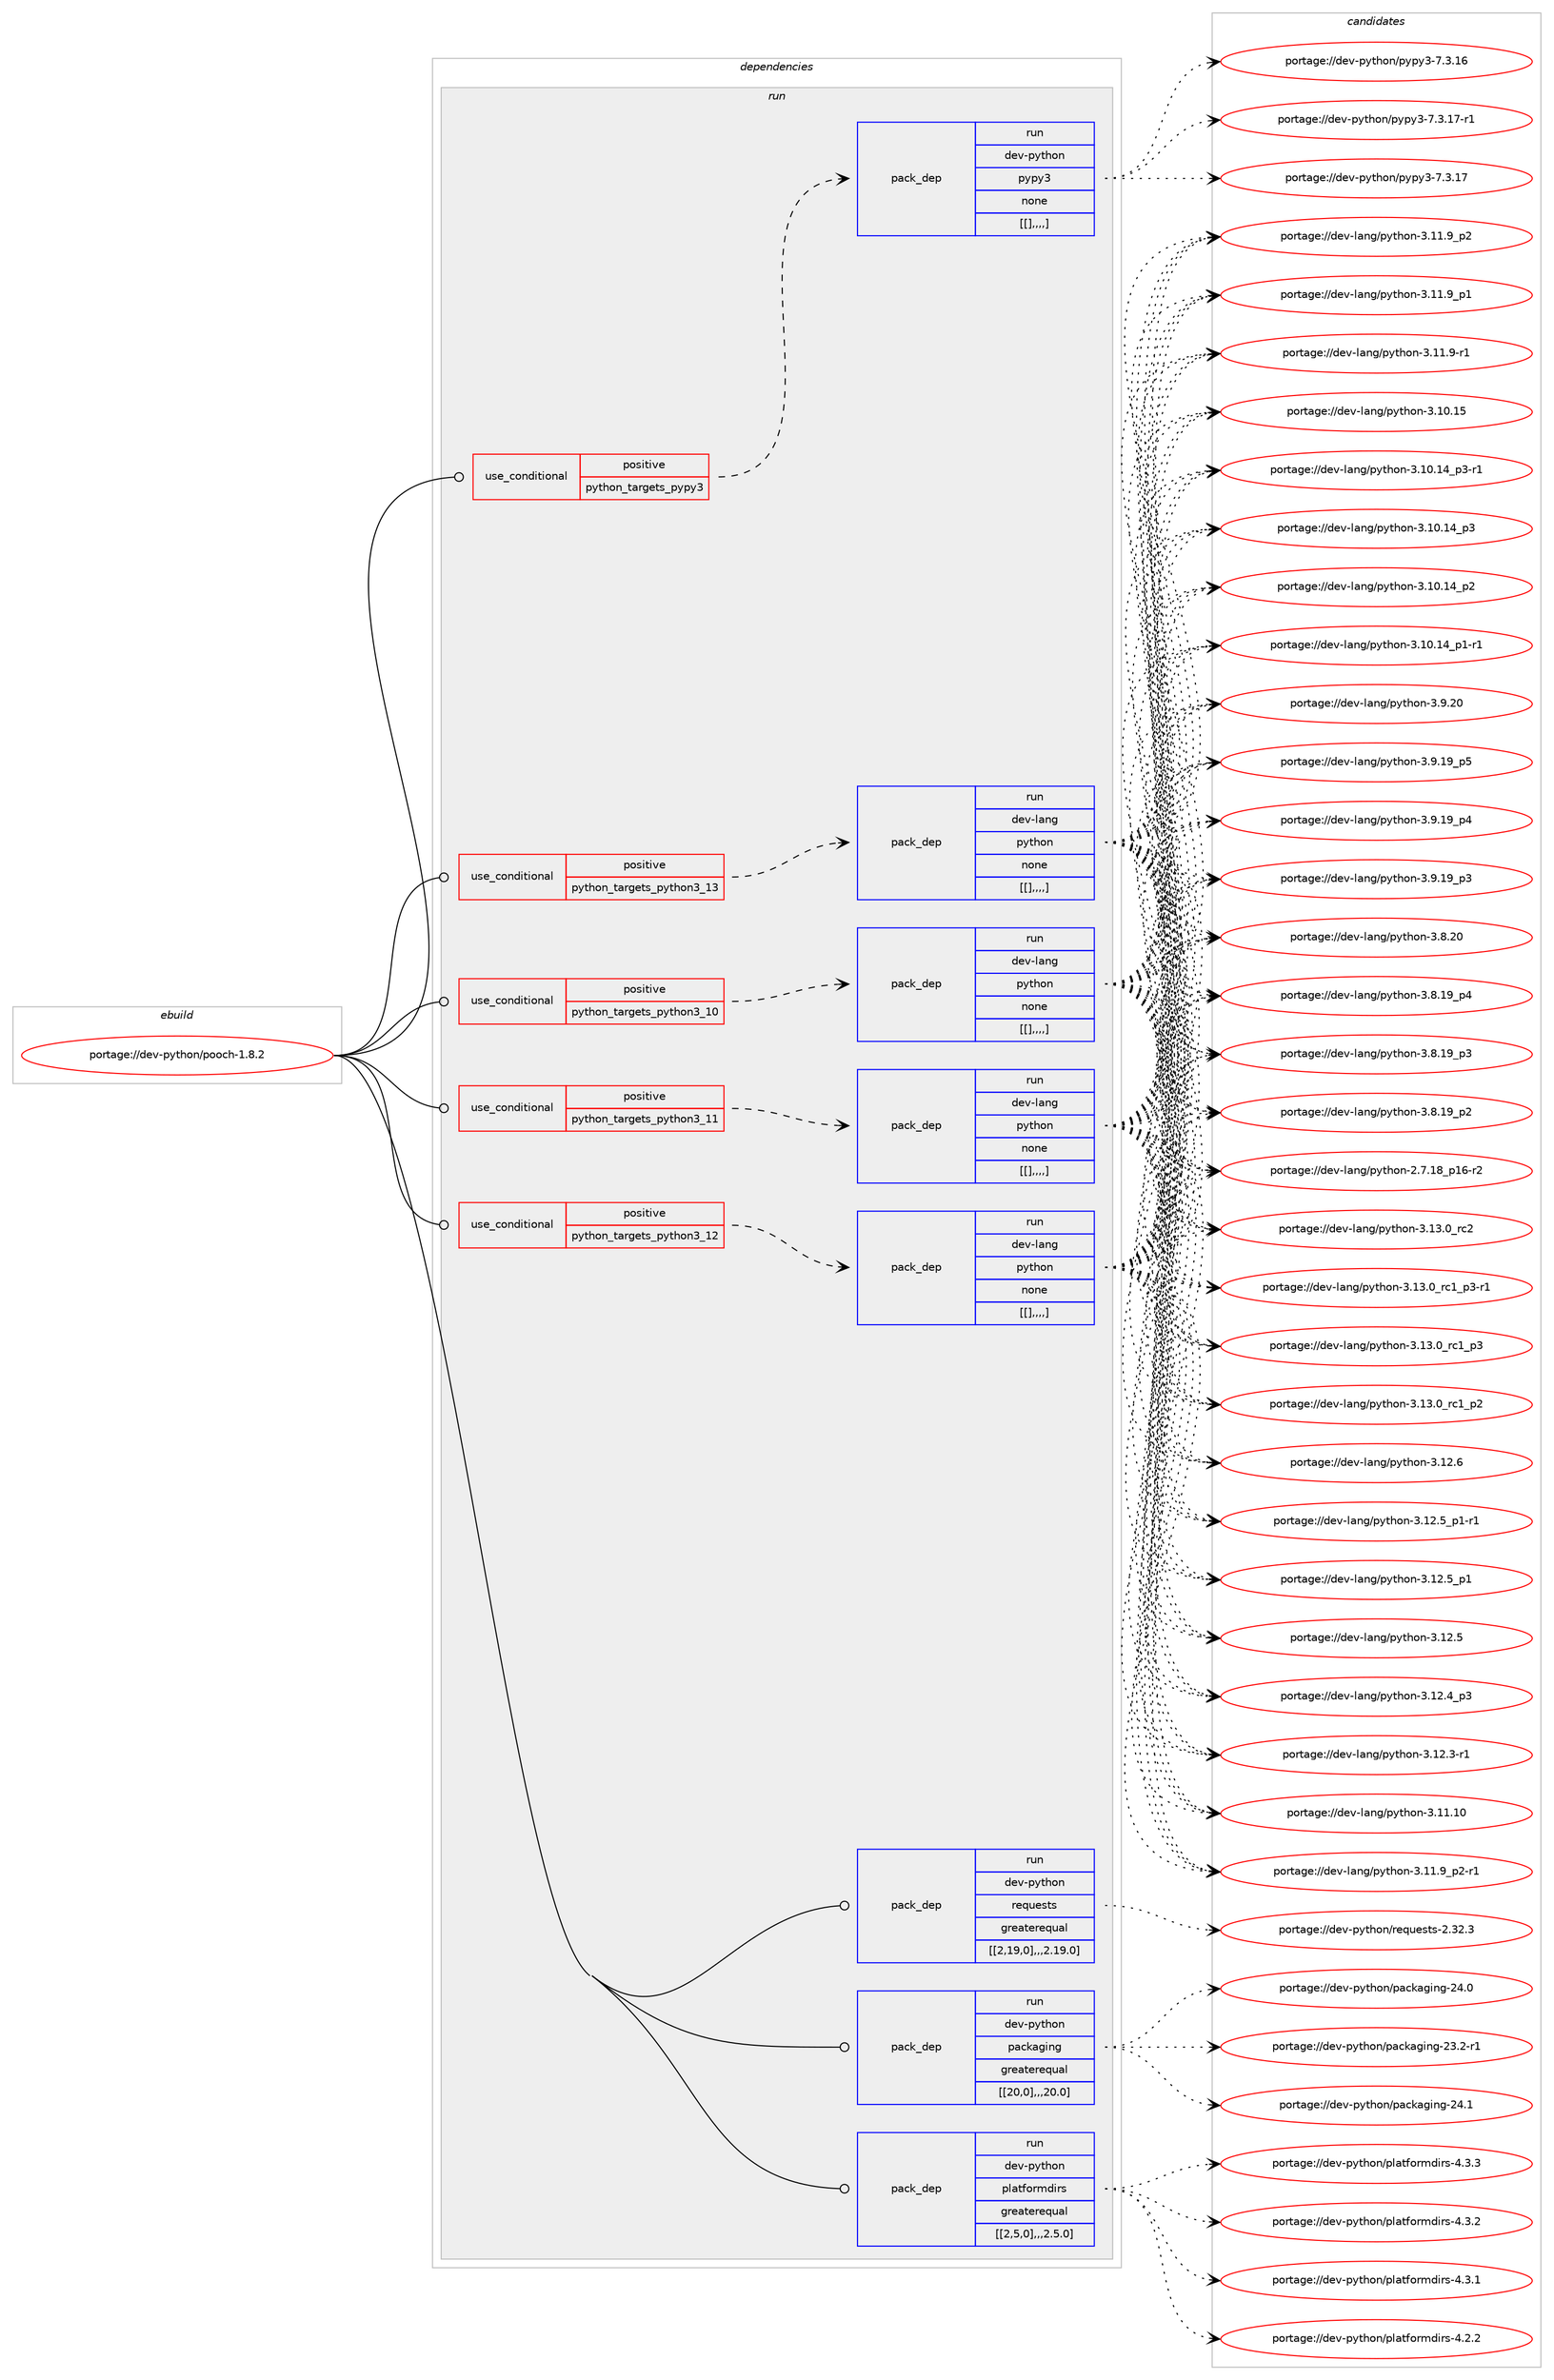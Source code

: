 digraph prolog {

# *************
# Graph options
# *************

newrank=true;
concentrate=true;
compound=true;
graph [rankdir=LR,fontname=Helvetica,fontsize=10,ranksep=1.5];#, ranksep=2.5, nodesep=0.2];
edge  [arrowhead=vee];
node  [fontname=Helvetica,fontsize=10];

# **********
# The ebuild
# **********

subgraph cluster_leftcol {
color=gray;
label=<<i>ebuild</i>>;
id [label="portage://dev-python/pooch-1.8.2", color=red, width=4, href="../dev-python/pooch-1.8.2.svg"];
}

# ****************
# The dependencies
# ****************

subgraph cluster_midcol {
color=gray;
label=<<i>dependencies</i>>;
subgraph cluster_compile {
fillcolor="#eeeeee";
style=filled;
label=<<i>compile</i>>;
}
subgraph cluster_compileandrun {
fillcolor="#eeeeee";
style=filled;
label=<<i>compile and run</i>>;
}
subgraph cluster_run {
fillcolor="#eeeeee";
style=filled;
label=<<i>run</i>>;
subgraph cond36941 {
dependency156235 [label=<<TABLE BORDER="0" CELLBORDER="1" CELLSPACING="0" CELLPADDING="4"><TR><TD ROWSPAN="3" CELLPADDING="10">use_conditional</TD></TR><TR><TD>positive</TD></TR><TR><TD>python_targets_pypy3</TD></TR></TABLE>>, shape=none, color=red];
subgraph pack118074 {
dependency156236 [label=<<TABLE BORDER="0" CELLBORDER="1" CELLSPACING="0" CELLPADDING="4" WIDTH="220"><TR><TD ROWSPAN="6" CELLPADDING="30">pack_dep</TD></TR><TR><TD WIDTH="110">run</TD></TR><TR><TD>dev-python</TD></TR><TR><TD>pypy3</TD></TR><TR><TD>none</TD></TR><TR><TD>[[],,,,]</TD></TR></TABLE>>, shape=none, color=blue];
}
dependency156235:e -> dependency156236:w [weight=20,style="dashed",arrowhead="vee"];
}
id:e -> dependency156235:w [weight=20,style="solid",arrowhead="odot"];
subgraph cond36942 {
dependency156237 [label=<<TABLE BORDER="0" CELLBORDER="1" CELLSPACING="0" CELLPADDING="4"><TR><TD ROWSPAN="3" CELLPADDING="10">use_conditional</TD></TR><TR><TD>positive</TD></TR><TR><TD>python_targets_python3_10</TD></TR></TABLE>>, shape=none, color=red];
subgraph pack118075 {
dependency156238 [label=<<TABLE BORDER="0" CELLBORDER="1" CELLSPACING="0" CELLPADDING="4" WIDTH="220"><TR><TD ROWSPAN="6" CELLPADDING="30">pack_dep</TD></TR><TR><TD WIDTH="110">run</TD></TR><TR><TD>dev-lang</TD></TR><TR><TD>python</TD></TR><TR><TD>none</TD></TR><TR><TD>[[],,,,]</TD></TR></TABLE>>, shape=none, color=blue];
}
dependency156237:e -> dependency156238:w [weight=20,style="dashed",arrowhead="vee"];
}
id:e -> dependency156237:w [weight=20,style="solid",arrowhead="odot"];
subgraph cond36943 {
dependency156239 [label=<<TABLE BORDER="0" CELLBORDER="1" CELLSPACING="0" CELLPADDING="4"><TR><TD ROWSPAN="3" CELLPADDING="10">use_conditional</TD></TR><TR><TD>positive</TD></TR><TR><TD>python_targets_python3_11</TD></TR></TABLE>>, shape=none, color=red];
subgraph pack118076 {
dependency156240 [label=<<TABLE BORDER="0" CELLBORDER="1" CELLSPACING="0" CELLPADDING="4" WIDTH="220"><TR><TD ROWSPAN="6" CELLPADDING="30">pack_dep</TD></TR><TR><TD WIDTH="110">run</TD></TR><TR><TD>dev-lang</TD></TR><TR><TD>python</TD></TR><TR><TD>none</TD></TR><TR><TD>[[],,,,]</TD></TR></TABLE>>, shape=none, color=blue];
}
dependency156239:e -> dependency156240:w [weight=20,style="dashed",arrowhead="vee"];
}
id:e -> dependency156239:w [weight=20,style="solid",arrowhead="odot"];
subgraph cond36944 {
dependency156241 [label=<<TABLE BORDER="0" CELLBORDER="1" CELLSPACING="0" CELLPADDING="4"><TR><TD ROWSPAN="3" CELLPADDING="10">use_conditional</TD></TR><TR><TD>positive</TD></TR><TR><TD>python_targets_python3_12</TD></TR></TABLE>>, shape=none, color=red];
subgraph pack118077 {
dependency156242 [label=<<TABLE BORDER="0" CELLBORDER="1" CELLSPACING="0" CELLPADDING="4" WIDTH="220"><TR><TD ROWSPAN="6" CELLPADDING="30">pack_dep</TD></TR><TR><TD WIDTH="110">run</TD></TR><TR><TD>dev-lang</TD></TR><TR><TD>python</TD></TR><TR><TD>none</TD></TR><TR><TD>[[],,,,]</TD></TR></TABLE>>, shape=none, color=blue];
}
dependency156241:e -> dependency156242:w [weight=20,style="dashed",arrowhead="vee"];
}
id:e -> dependency156241:w [weight=20,style="solid",arrowhead="odot"];
subgraph cond36945 {
dependency156243 [label=<<TABLE BORDER="0" CELLBORDER="1" CELLSPACING="0" CELLPADDING="4"><TR><TD ROWSPAN="3" CELLPADDING="10">use_conditional</TD></TR><TR><TD>positive</TD></TR><TR><TD>python_targets_python3_13</TD></TR></TABLE>>, shape=none, color=red];
subgraph pack118078 {
dependency156244 [label=<<TABLE BORDER="0" CELLBORDER="1" CELLSPACING="0" CELLPADDING="4" WIDTH="220"><TR><TD ROWSPAN="6" CELLPADDING="30">pack_dep</TD></TR><TR><TD WIDTH="110">run</TD></TR><TR><TD>dev-lang</TD></TR><TR><TD>python</TD></TR><TR><TD>none</TD></TR><TR><TD>[[],,,,]</TD></TR></TABLE>>, shape=none, color=blue];
}
dependency156243:e -> dependency156244:w [weight=20,style="dashed",arrowhead="vee"];
}
id:e -> dependency156243:w [weight=20,style="solid",arrowhead="odot"];
subgraph pack118079 {
dependency156245 [label=<<TABLE BORDER="0" CELLBORDER="1" CELLSPACING="0" CELLPADDING="4" WIDTH="220"><TR><TD ROWSPAN="6" CELLPADDING="30">pack_dep</TD></TR><TR><TD WIDTH="110">run</TD></TR><TR><TD>dev-python</TD></TR><TR><TD>packaging</TD></TR><TR><TD>greaterequal</TD></TR><TR><TD>[[20,0],,,20.0]</TD></TR></TABLE>>, shape=none, color=blue];
}
id:e -> dependency156245:w [weight=20,style="solid",arrowhead="odot"];
subgraph pack118080 {
dependency156246 [label=<<TABLE BORDER="0" CELLBORDER="1" CELLSPACING="0" CELLPADDING="4" WIDTH="220"><TR><TD ROWSPAN="6" CELLPADDING="30">pack_dep</TD></TR><TR><TD WIDTH="110">run</TD></TR><TR><TD>dev-python</TD></TR><TR><TD>platformdirs</TD></TR><TR><TD>greaterequal</TD></TR><TR><TD>[[2,5,0],,,2.5.0]</TD></TR></TABLE>>, shape=none, color=blue];
}
id:e -> dependency156246:w [weight=20,style="solid",arrowhead="odot"];
subgraph pack118081 {
dependency156247 [label=<<TABLE BORDER="0" CELLBORDER="1" CELLSPACING="0" CELLPADDING="4" WIDTH="220"><TR><TD ROWSPAN="6" CELLPADDING="30">pack_dep</TD></TR><TR><TD WIDTH="110">run</TD></TR><TR><TD>dev-python</TD></TR><TR><TD>requests</TD></TR><TR><TD>greaterequal</TD></TR><TR><TD>[[2,19,0],,,2.19.0]</TD></TR></TABLE>>, shape=none, color=blue];
}
id:e -> dependency156247:w [weight=20,style="solid",arrowhead="odot"];
}
}

# **************
# The candidates
# **************

subgraph cluster_choices {
rank=same;
color=gray;
label=<<i>candidates</i>>;

subgraph choice118074 {
color=black;
nodesep=1;
choice100101118451121211161041111104711212111212151455546514649554511449 [label="portage://dev-python/pypy3-7.3.17-r1", color=red, width=4,href="../dev-python/pypy3-7.3.17-r1.svg"];
choice10010111845112121116104111110471121211121215145554651464955 [label="portage://dev-python/pypy3-7.3.17", color=red, width=4,href="../dev-python/pypy3-7.3.17.svg"];
choice10010111845112121116104111110471121211121215145554651464954 [label="portage://dev-python/pypy3-7.3.16", color=red, width=4,href="../dev-python/pypy3-7.3.16.svg"];
dependency156236:e -> choice100101118451121211161041111104711212111212151455546514649554511449:w [style=dotted,weight="100"];
dependency156236:e -> choice10010111845112121116104111110471121211121215145554651464955:w [style=dotted,weight="100"];
dependency156236:e -> choice10010111845112121116104111110471121211121215145554651464954:w [style=dotted,weight="100"];
}
subgraph choice118075 {
color=black;
nodesep=1;
choice10010111845108971101034711212111610411111045514649514648951149950 [label="portage://dev-lang/python-3.13.0_rc2", color=red, width=4,href="../dev-lang/python-3.13.0_rc2.svg"];
choice1001011184510897110103471121211161041111104551464951464895114994995112514511449 [label="portage://dev-lang/python-3.13.0_rc1_p3-r1", color=red, width=4,href="../dev-lang/python-3.13.0_rc1_p3-r1.svg"];
choice100101118451089711010347112121116104111110455146495146489511499499511251 [label="portage://dev-lang/python-3.13.0_rc1_p3", color=red, width=4,href="../dev-lang/python-3.13.0_rc1_p3.svg"];
choice100101118451089711010347112121116104111110455146495146489511499499511250 [label="portage://dev-lang/python-3.13.0_rc1_p2", color=red, width=4,href="../dev-lang/python-3.13.0_rc1_p2.svg"];
choice10010111845108971101034711212111610411111045514649504654 [label="portage://dev-lang/python-3.12.6", color=red, width=4,href="../dev-lang/python-3.12.6.svg"];
choice1001011184510897110103471121211161041111104551464950465395112494511449 [label="portage://dev-lang/python-3.12.5_p1-r1", color=red, width=4,href="../dev-lang/python-3.12.5_p1-r1.svg"];
choice100101118451089711010347112121116104111110455146495046539511249 [label="portage://dev-lang/python-3.12.5_p1", color=red, width=4,href="../dev-lang/python-3.12.5_p1.svg"];
choice10010111845108971101034711212111610411111045514649504653 [label="portage://dev-lang/python-3.12.5", color=red, width=4,href="../dev-lang/python-3.12.5.svg"];
choice100101118451089711010347112121116104111110455146495046529511251 [label="portage://dev-lang/python-3.12.4_p3", color=red, width=4,href="../dev-lang/python-3.12.4_p3.svg"];
choice100101118451089711010347112121116104111110455146495046514511449 [label="portage://dev-lang/python-3.12.3-r1", color=red, width=4,href="../dev-lang/python-3.12.3-r1.svg"];
choice1001011184510897110103471121211161041111104551464949464948 [label="portage://dev-lang/python-3.11.10", color=red, width=4,href="../dev-lang/python-3.11.10.svg"];
choice1001011184510897110103471121211161041111104551464949465795112504511449 [label="portage://dev-lang/python-3.11.9_p2-r1", color=red, width=4,href="../dev-lang/python-3.11.9_p2-r1.svg"];
choice100101118451089711010347112121116104111110455146494946579511250 [label="portage://dev-lang/python-3.11.9_p2", color=red, width=4,href="../dev-lang/python-3.11.9_p2.svg"];
choice100101118451089711010347112121116104111110455146494946579511249 [label="portage://dev-lang/python-3.11.9_p1", color=red, width=4,href="../dev-lang/python-3.11.9_p1.svg"];
choice100101118451089711010347112121116104111110455146494946574511449 [label="portage://dev-lang/python-3.11.9-r1", color=red, width=4,href="../dev-lang/python-3.11.9-r1.svg"];
choice1001011184510897110103471121211161041111104551464948464953 [label="portage://dev-lang/python-3.10.15", color=red, width=4,href="../dev-lang/python-3.10.15.svg"];
choice100101118451089711010347112121116104111110455146494846495295112514511449 [label="portage://dev-lang/python-3.10.14_p3-r1", color=red, width=4,href="../dev-lang/python-3.10.14_p3-r1.svg"];
choice10010111845108971101034711212111610411111045514649484649529511251 [label="portage://dev-lang/python-3.10.14_p3", color=red, width=4,href="../dev-lang/python-3.10.14_p3.svg"];
choice10010111845108971101034711212111610411111045514649484649529511250 [label="portage://dev-lang/python-3.10.14_p2", color=red, width=4,href="../dev-lang/python-3.10.14_p2.svg"];
choice100101118451089711010347112121116104111110455146494846495295112494511449 [label="portage://dev-lang/python-3.10.14_p1-r1", color=red, width=4,href="../dev-lang/python-3.10.14_p1-r1.svg"];
choice10010111845108971101034711212111610411111045514657465048 [label="portage://dev-lang/python-3.9.20", color=red, width=4,href="../dev-lang/python-3.9.20.svg"];
choice100101118451089711010347112121116104111110455146574649579511253 [label="portage://dev-lang/python-3.9.19_p5", color=red, width=4,href="../dev-lang/python-3.9.19_p5.svg"];
choice100101118451089711010347112121116104111110455146574649579511252 [label="portage://dev-lang/python-3.9.19_p4", color=red, width=4,href="../dev-lang/python-3.9.19_p4.svg"];
choice100101118451089711010347112121116104111110455146574649579511251 [label="portage://dev-lang/python-3.9.19_p3", color=red, width=4,href="../dev-lang/python-3.9.19_p3.svg"];
choice10010111845108971101034711212111610411111045514656465048 [label="portage://dev-lang/python-3.8.20", color=red, width=4,href="../dev-lang/python-3.8.20.svg"];
choice100101118451089711010347112121116104111110455146564649579511252 [label="portage://dev-lang/python-3.8.19_p4", color=red, width=4,href="../dev-lang/python-3.8.19_p4.svg"];
choice100101118451089711010347112121116104111110455146564649579511251 [label="portage://dev-lang/python-3.8.19_p3", color=red, width=4,href="../dev-lang/python-3.8.19_p3.svg"];
choice100101118451089711010347112121116104111110455146564649579511250 [label="portage://dev-lang/python-3.8.19_p2", color=red, width=4,href="../dev-lang/python-3.8.19_p2.svg"];
choice100101118451089711010347112121116104111110455046554649569511249544511450 [label="portage://dev-lang/python-2.7.18_p16-r2", color=red, width=4,href="../dev-lang/python-2.7.18_p16-r2.svg"];
dependency156238:e -> choice10010111845108971101034711212111610411111045514649514648951149950:w [style=dotted,weight="100"];
dependency156238:e -> choice1001011184510897110103471121211161041111104551464951464895114994995112514511449:w [style=dotted,weight="100"];
dependency156238:e -> choice100101118451089711010347112121116104111110455146495146489511499499511251:w [style=dotted,weight="100"];
dependency156238:e -> choice100101118451089711010347112121116104111110455146495146489511499499511250:w [style=dotted,weight="100"];
dependency156238:e -> choice10010111845108971101034711212111610411111045514649504654:w [style=dotted,weight="100"];
dependency156238:e -> choice1001011184510897110103471121211161041111104551464950465395112494511449:w [style=dotted,weight="100"];
dependency156238:e -> choice100101118451089711010347112121116104111110455146495046539511249:w [style=dotted,weight="100"];
dependency156238:e -> choice10010111845108971101034711212111610411111045514649504653:w [style=dotted,weight="100"];
dependency156238:e -> choice100101118451089711010347112121116104111110455146495046529511251:w [style=dotted,weight="100"];
dependency156238:e -> choice100101118451089711010347112121116104111110455146495046514511449:w [style=dotted,weight="100"];
dependency156238:e -> choice1001011184510897110103471121211161041111104551464949464948:w [style=dotted,weight="100"];
dependency156238:e -> choice1001011184510897110103471121211161041111104551464949465795112504511449:w [style=dotted,weight="100"];
dependency156238:e -> choice100101118451089711010347112121116104111110455146494946579511250:w [style=dotted,weight="100"];
dependency156238:e -> choice100101118451089711010347112121116104111110455146494946579511249:w [style=dotted,weight="100"];
dependency156238:e -> choice100101118451089711010347112121116104111110455146494946574511449:w [style=dotted,weight="100"];
dependency156238:e -> choice1001011184510897110103471121211161041111104551464948464953:w [style=dotted,weight="100"];
dependency156238:e -> choice100101118451089711010347112121116104111110455146494846495295112514511449:w [style=dotted,weight="100"];
dependency156238:e -> choice10010111845108971101034711212111610411111045514649484649529511251:w [style=dotted,weight="100"];
dependency156238:e -> choice10010111845108971101034711212111610411111045514649484649529511250:w [style=dotted,weight="100"];
dependency156238:e -> choice100101118451089711010347112121116104111110455146494846495295112494511449:w [style=dotted,weight="100"];
dependency156238:e -> choice10010111845108971101034711212111610411111045514657465048:w [style=dotted,weight="100"];
dependency156238:e -> choice100101118451089711010347112121116104111110455146574649579511253:w [style=dotted,weight="100"];
dependency156238:e -> choice100101118451089711010347112121116104111110455146574649579511252:w [style=dotted,weight="100"];
dependency156238:e -> choice100101118451089711010347112121116104111110455146574649579511251:w [style=dotted,weight="100"];
dependency156238:e -> choice10010111845108971101034711212111610411111045514656465048:w [style=dotted,weight="100"];
dependency156238:e -> choice100101118451089711010347112121116104111110455146564649579511252:w [style=dotted,weight="100"];
dependency156238:e -> choice100101118451089711010347112121116104111110455146564649579511251:w [style=dotted,weight="100"];
dependency156238:e -> choice100101118451089711010347112121116104111110455146564649579511250:w [style=dotted,weight="100"];
dependency156238:e -> choice100101118451089711010347112121116104111110455046554649569511249544511450:w [style=dotted,weight="100"];
}
subgraph choice118076 {
color=black;
nodesep=1;
choice10010111845108971101034711212111610411111045514649514648951149950 [label="portage://dev-lang/python-3.13.0_rc2", color=red, width=4,href="../dev-lang/python-3.13.0_rc2.svg"];
choice1001011184510897110103471121211161041111104551464951464895114994995112514511449 [label="portage://dev-lang/python-3.13.0_rc1_p3-r1", color=red, width=4,href="../dev-lang/python-3.13.0_rc1_p3-r1.svg"];
choice100101118451089711010347112121116104111110455146495146489511499499511251 [label="portage://dev-lang/python-3.13.0_rc1_p3", color=red, width=4,href="../dev-lang/python-3.13.0_rc1_p3.svg"];
choice100101118451089711010347112121116104111110455146495146489511499499511250 [label="portage://dev-lang/python-3.13.0_rc1_p2", color=red, width=4,href="../dev-lang/python-3.13.0_rc1_p2.svg"];
choice10010111845108971101034711212111610411111045514649504654 [label="portage://dev-lang/python-3.12.6", color=red, width=4,href="../dev-lang/python-3.12.6.svg"];
choice1001011184510897110103471121211161041111104551464950465395112494511449 [label="portage://dev-lang/python-3.12.5_p1-r1", color=red, width=4,href="../dev-lang/python-3.12.5_p1-r1.svg"];
choice100101118451089711010347112121116104111110455146495046539511249 [label="portage://dev-lang/python-3.12.5_p1", color=red, width=4,href="../dev-lang/python-3.12.5_p1.svg"];
choice10010111845108971101034711212111610411111045514649504653 [label="portage://dev-lang/python-3.12.5", color=red, width=4,href="../dev-lang/python-3.12.5.svg"];
choice100101118451089711010347112121116104111110455146495046529511251 [label="portage://dev-lang/python-3.12.4_p3", color=red, width=4,href="../dev-lang/python-3.12.4_p3.svg"];
choice100101118451089711010347112121116104111110455146495046514511449 [label="portage://dev-lang/python-3.12.3-r1", color=red, width=4,href="../dev-lang/python-3.12.3-r1.svg"];
choice1001011184510897110103471121211161041111104551464949464948 [label="portage://dev-lang/python-3.11.10", color=red, width=4,href="../dev-lang/python-3.11.10.svg"];
choice1001011184510897110103471121211161041111104551464949465795112504511449 [label="portage://dev-lang/python-3.11.9_p2-r1", color=red, width=4,href="../dev-lang/python-3.11.9_p2-r1.svg"];
choice100101118451089711010347112121116104111110455146494946579511250 [label="portage://dev-lang/python-3.11.9_p2", color=red, width=4,href="../dev-lang/python-3.11.9_p2.svg"];
choice100101118451089711010347112121116104111110455146494946579511249 [label="portage://dev-lang/python-3.11.9_p1", color=red, width=4,href="../dev-lang/python-3.11.9_p1.svg"];
choice100101118451089711010347112121116104111110455146494946574511449 [label="portage://dev-lang/python-3.11.9-r1", color=red, width=4,href="../dev-lang/python-3.11.9-r1.svg"];
choice1001011184510897110103471121211161041111104551464948464953 [label="portage://dev-lang/python-3.10.15", color=red, width=4,href="../dev-lang/python-3.10.15.svg"];
choice100101118451089711010347112121116104111110455146494846495295112514511449 [label="portage://dev-lang/python-3.10.14_p3-r1", color=red, width=4,href="../dev-lang/python-3.10.14_p3-r1.svg"];
choice10010111845108971101034711212111610411111045514649484649529511251 [label="portage://dev-lang/python-3.10.14_p3", color=red, width=4,href="../dev-lang/python-3.10.14_p3.svg"];
choice10010111845108971101034711212111610411111045514649484649529511250 [label="portage://dev-lang/python-3.10.14_p2", color=red, width=4,href="../dev-lang/python-3.10.14_p2.svg"];
choice100101118451089711010347112121116104111110455146494846495295112494511449 [label="portage://dev-lang/python-3.10.14_p1-r1", color=red, width=4,href="../dev-lang/python-3.10.14_p1-r1.svg"];
choice10010111845108971101034711212111610411111045514657465048 [label="portage://dev-lang/python-3.9.20", color=red, width=4,href="../dev-lang/python-3.9.20.svg"];
choice100101118451089711010347112121116104111110455146574649579511253 [label="portage://dev-lang/python-3.9.19_p5", color=red, width=4,href="../dev-lang/python-3.9.19_p5.svg"];
choice100101118451089711010347112121116104111110455146574649579511252 [label="portage://dev-lang/python-3.9.19_p4", color=red, width=4,href="../dev-lang/python-3.9.19_p4.svg"];
choice100101118451089711010347112121116104111110455146574649579511251 [label="portage://dev-lang/python-3.9.19_p3", color=red, width=4,href="../dev-lang/python-3.9.19_p3.svg"];
choice10010111845108971101034711212111610411111045514656465048 [label="portage://dev-lang/python-3.8.20", color=red, width=4,href="../dev-lang/python-3.8.20.svg"];
choice100101118451089711010347112121116104111110455146564649579511252 [label="portage://dev-lang/python-3.8.19_p4", color=red, width=4,href="../dev-lang/python-3.8.19_p4.svg"];
choice100101118451089711010347112121116104111110455146564649579511251 [label="portage://dev-lang/python-3.8.19_p3", color=red, width=4,href="../dev-lang/python-3.8.19_p3.svg"];
choice100101118451089711010347112121116104111110455146564649579511250 [label="portage://dev-lang/python-3.8.19_p2", color=red, width=4,href="../dev-lang/python-3.8.19_p2.svg"];
choice100101118451089711010347112121116104111110455046554649569511249544511450 [label="portage://dev-lang/python-2.7.18_p16-r2", color=red, width=4,href="../dev-lang/python-2.7.18_p16-r2.svg"];
dependency156240:e -> choice10010111845108971101034711212111610411111045514649514648951149950:w [style=dotted,weight="100"];
dependency156240:e -> choice1001011184510897110103471121211161041111104551464951464895114994995112514511449:w [style=dotted,weight="100"];
dependency156240:e -> choice100101118451089711010347112121116104111110455146495146489511499499511251:w [style=dotted,weight="100"];
dependency156240:e -> choice100101118451089711010347112121116104111110455146495146489511499499511250:w [style=dotted,weight="100"];
dependency156240:e -> choice10010111845108971101034711212111610411111045514649504654:w [style=dotted,weight="100"];
dependency156240:e -> choice1001011184510897110103471121211161041111104551464950465395112494511449:w [style=dotted,weight="100"];
dependency156240:e -> choice100101118451089711010347112121116104111110455146495046539511249:w [style=dotted,weight="100"];
dependency156240:e -> choice10010111845108971101034711212111610411111045514649504653:w [style=dotted,weight="100"];
dependency156240:e -> choice100101118451089711010347112121116104111110455146495046529511251:w [style=dotted,weight="100"];
dependency156240:e -> choice100101118451089711010347112121116104111110455146495046514511449:w [style=dotted,weight="100"];
dependency156240:e -> choice1001011184510897110103471121211161041111104551464949464948:w [style=dotted,weight="100"];
dependency156240:e -> choice1001011184510897110103471121211161041111104551464949465795112504511449:w [style=dotted,weight="100"];
dependency156240:e -> choice100101118451089711010347112121116104111110455146494946579511250:w [style=dotted,weight="100"];
dependency156240:e -> choice100101118451089711010347112121116104111110455146494946579511249:w [style=dotted,weight="100"];
dependency156240:e -> choice100101118451089711010347112121116104111110455146494946574511449:w [style=dotted,weight="100"];
dependency156240:e -> choice1001011184510897110103471121211161041111104551464948464953:w [style=dotted,weight="100"];
dependency156240:e -> choice100101118451089711010347112121116104111110455146494846495295112514511449:w [style=dotted,weight="100"];
dependency156240:e -> choice10010111845108971101034711212111610411111045514649484649529511251:w [style=dotted,weight="100"];
dependency156240:e -> choice10010111845108971101034711212111610411111045514649484649529511250:w [style=dotted,weight="100"];
dependency156240:e -> choice100101118451089711010347112121116104111110455146494846495295112494511449:w [style=dotted,weight="100"];
dependency156240:e -> choice10010111845108971101034711212111610411111045514657465048:w [style=dotted,weight="100"];
dependency156240:e -> choice100101118451089711010347112121116104111110455146574649579511253:w [style=dotted,weight="100"];
dependency156240:e -> choice100101118451089711010347112121116104111110455146574649579511252:w [style=dotted,weight="100"];
dependency156240:e -> choice100101118451089711010347112121116104111110455146574649579511251:w [style=dotted,weight="100"];
dependency156240:e -> choice10010111845108971101034711212111610411111045514656465048:w [style=dotted,weight="100"];
dependency156240:e -> choice100101118451089711010347112121116104111110455146564649579511252:w [style=dotted,weight="100"];
dependency156240:e -> choice100101118451089711010347112121116104111110455146564649579511251:w [style=dotted,weight="100"];
dependency156240:e -> choice100101118451089711010347112121116104111110455146564649579511250:w [style=dotted,weight="100"];
dependency156240:e -> choice100101118451089711010347112121116104111110455046554649569511249544511450:w [style=dotted,weight="100"];
}
subgraph choice118077 {
color=black;
nodesep=1;
choice10010111845108971101034711212111610411111045514649514648951149950 [label="portage://dev-lang/python-3.13.0_rc2", color=red, width=4,href="../dev-lang/python-3.13.0_rc2.svg"];
choice1001011184510897110103471121211161041111104551464951464895114994995112514511449 [label="portage://dev-lang/python-3.13.0_rc1_p3-r1", color=red, width=4,href="../dev-lang/python-3.13.0_rc1_p3-r1.svg"];
choice100101118451089711010347112121116104111110455146495146489511499499511251 [label="portage://dev-lang/python-3.13.0_rc1_p3", color=red, width=4,href="../dev-lang/python-3.13.0_rc1_p3.svg"];
choice100101118451089711010347112121116104111110455146495146489511499499511250 [label="portage://dev-lang/python-3.13.0_rc1_p2", color=red, width=4,href="../dev-lang/python-3.13.0_rc1_p2.svg"];
choice10010111845108971101034711212111610411111045514649504654 [label="portage://dev-lang/python-3.12.6", color=red, width=4,href="../dev-lang/python-3.12.6.svg"];
choice1001011184510897110103471121211161041111104551464950465395112494511449 [label="portage://dev-lang/python-3.12.5_p1-r1", color=red, width=4,href="../dev-lang/python-3.12.5_p1-r1.svg"];
choice100101118451089711010347112121116104111110455146495046539511249 [label="portage://dev-lang/python-3.12.5_p1", color=red, width=4,href="../dev-lang/python-3.12.5_p1.svg"];
choice10010111845108971101034711212111610411111045514649504653 [label="portage://dev-lang/python-3.12.5", color=red, width=4,href="../dev-lang/python-3.12.5.svg"];
choice100101118451089711010347112121116104111110455146495046529511251 [label="portage://dev-lang/python-3.12.4_p3", color=red, width=4,href="../dev-lang/python-3.12.4_p3.svg"];
choice100101118451089711010347112121116104111110455146495046514511449 [label="portage://dev-lang/python-3.12.3-r1", color=red, width=4,href="../dev-lang/python-3.12.3-r1.svg"];
choice1001011184510897110103471121211161041111104551464949464948 [label="portage://dev-lang/python-3.11.10", color=red, width=4,href="../dev-lang/python-3.11.10.svg"];
choice1001011184510897110103471121211161041111104551464949465795112504511449 [label="portage://dev-lang/python-3.11.9_p2-r1", color=red, width=4,href="../dev-lang/python-3.11.9_p2-r1.svg"];
choice100101118451089711010347112121116104111110455146494946579511250 [label="portage://dev-lang/python-3.11.9_p2", color=red, width=4,href="../dev-lang/python-3.11.9_p2.svg"];
choice100101118451089711010347112121116104111110455146494946579511249 [label="portage://dev-lang/python-3.11.9_p1", color=red, width=4,href="../dev-lang/python-3.11.9_p1.svg"];
choice100101118451089711010347112121116104111110455146494946574511449 [label="portage://dev-lang/python-3.11.9-r1", color=red, width=4,href="../dev-lang/python-3.11.9-r1.svg"];
choice1001011184510897110103471121211161041111104551464948464953 [label="portage://dev-lang/python-3.10.15", color=red, width=4,href="../dev-lang/python-3.10.15.svg"];
choice100101118451089711010347112121116104111110455146494846495295112514511449 [label="portage://dev-lang/python-3.10.14_p3-r1", color=red, width=4,href="../dev-lang/python-3.10.14_p3-r1.svg"];
choice10010111845108971101034711212111610411111045514649484649529511251 [label="portage://dev-lang/python-3.10.14_p3", color=red, width=4,href="../dev-lang/python-3.10.14_p3.svg"];
choice10010111845108971101034711212111610411111045514649484649529511250 [label="portage://dev-lang/python-3.10.14_p2", color=red, width=4,href="../dev-lang/python-3.10.14_p2.svg"];
choice100101118451089711010347112121116104111110455146494846495295112494511449 [label="portage://dev-lang/python-3.10.14_p1-r1", color=red, width=4,href="../dev-lang/python-3.10.14_p1-r1.svg"];
choice10010111845108971101034711212111610411111045514657465048 [label="portage://dev-lang/python-3.9.20", color=red, width=4,href="../dev-lang/python-3.9.20.svg"];
choice100101118451089711010347112121116104111110455146574649579511253 [label="portage://dev-lang/python-3.9.19_p5", color=red, width=4,href="../dev-lang/python-3.9.19_p5.svg"];
choice100101118451089711010347112121116104111110455146574649579511252 [label="portage://dev-lang/python-3.9.19_p4", color=red, width=4,href="../dev-lang/python-3.9.19_p4.svg"];
choice100101118451089711010347112121116104111110455146574649579511251 [label="portage://dev-lang/python-3.9.19_p3", color=red, width=4,href="../dev-lang/python-3.9.19_p3.svg"];
choice10010111845108971101034711212111610411111045514656465048 [label="portage://dev-lang/python-3.8.20", color=red, width=4,href="../dev-lang/python-3.8.20.svg"];
choice100101118451089711010347112121116104111110455146564649579511252 [label="portage://dev-lang/python-3.8.19_p4", color=red, width=4,href="../dev-lang/python-3.8.19_p4.svg"];
choice100101118451089711010347112121116104111110455146564649579511251 [label="portage://dev-lang/python-3.8.19_p3", color=red, width=4,href="../dev-lang/python-3.8.19_p3.svg"];
choice100101118451089711010347112121116104111110455146564649579511250 [label="portage://dev-lang/python-3.8.19_p2", color=red, width=4,href="../dev-lang/python-3.8.19_p2.svg"];
choice100101118451089711010347112121116104111110455046554649569511249544511450 [label="portage://dev-lang/python-2.7.18_p16-r2", color=red, width=4,href="../dev-lang/python-2.7.18_p16-r2.svg"];
dependency156242:e -> choice10010111845108971101034711212111610411111045514649514648951149950:w [style=dotted,weight="100"];
dependency156242:e -> choice1001011184510897110103471121211161041111104551464951464895114994995112514511449:w [style=dotted,weight="100"];
dependency156242:e -> choice100101118451089711010347112121116104111110455146495146489511499499511251:w [style=dotted,weight="100"];
dependency156242:e -> choice100101118451089711010347112121116104111110455146495146489511499499511250:w [style=dotted,weight="100"];
dependency156242:e -> choice10010111845108971101034711212111610411111045514649504654:w [style=dotted,weight="100"];
dependency156242:e -> choice1001011184510897110103471121211161041111104551464950465395112494511449:w [style=dotted,weight="100"];
dependency156242:e -> choice100101118451089711010347112121116104111110455146495046539511249:w [style=dotted,weight="100"];
dependency156242:e -> choice10010111845108971101034711212111610411111045514649504653:w [style=dotted,weight="100"];
dependency156242:e -> choice100101118451089711010347112121116104111110455146495046529511251:w [style=dotted,weight="100"];
dependency156242:e -> choice100101118451089711010347112121116104111110455146495046514511449:w [style=dotted,weight="100"];
dependency156242:e -> choice1001011184510897110103471121211161041111104551464949464948:w [style=dotted,weight="100"];
dependency156242:e -> choice1001011184510897110103471121211161041111104551464949465795112504511449:w [style=dotted,weight="100"];
dependency156242:e -> choice100101118451089711010347112121116104111110455146494946579511250:w [style=dotted,weight="100"];
dependency156242:e -> choice100101118451089711010347112121116104111110455146494946579511249:w [style=dotted,weight="100"];
dependency156242:e -> choice100101118451089711010347112121116104111110455146494946574511449:w [style=dotted,weight="100"];
dependency156242:e -> choice1001011184510897110103471121211161041111104551464948464953:w [style=dotted,weight="100"];
dependency156242:e -> choice100101118451089711010347112121116104111110455146494846495295112514511449:w [style=dotted,weight="100"];
dependency156242:e -> choice10010111845108971101034711212111610411111045514649484649529511251:w [style=dotted,weight="100"];
dependency156242:e -> choice10010111845108971101034711212111610411111045514649484649529511250:w [style=dotted,weight="100"];
dependency156242:e -> choice100101118451089711010347112121116104111110455146494846495295112494511449:w [style=dotted,weight="100"];
dependency156242:e -> choice10010111845108971101034711212111610411111045514657465048:w [style=dotted,weight="100"];
dependency156242:e -> choice100101118451089711010347112121116104111110455146574649579511253:w [style=dotted,weight="100"];
dependency156242:e -> choice100101118451089711010347112121116104111110455146574649579511252:w [style=dotted,weight="100"];
dependency156242:e -> choice100101118451089711010347112121116104111110455146574649579511251:w [style=dotted,weight="100"];
dependency156242:e -> choice10010111845108971101034711212111610411111045514656465048:w [style=dotted,weight="100"];
dependency156242:e -> choice100101118451089711010347112121116104111110455146564649579511252:w [style=dotted,weight="100"];
dependency156242:e -> choice100101118451089711010347112121116104111110455146564649579511251:w [style=dotted,weight="100"];
dependency156242:e -> choice100101118451089711010347112121116104111110455146564649579511250:w [style=dotted,weight="100"];
dependency156242:e -> choice100101118451089711010347112121116104111110455046554649569511249544511450:w [style=dotted,weight="100"];
}
subgraph choice118078 {
color=black;
nodesep=1;
choice10010111845108971101034711212111610411111045514649514648951149950 [label="portage://dev-lang/python-3.13.0_rc2", color=red, width=4,href="../dev-lang/python-3.13.0_rc2.svg"];
choice1001011184510897110103471121211161041111104551464951464895114994995112514511449 [label="portage://dev-lang/python-3.13.0_rc1_p3-r1", color=red, width=4,href="../dev-lang/python-3.13.0_rc1_p3-r1.svg"];
choice100101118451089711010347112121116104111110455146495146489511499499511251 [label="portage://dev-lang/python-3.13.0_rc1_p3", color=red, width=4,href="../dev-lang/python-3.13.0_rc1_p3.svg"];
choice100101118451089711010347112121116104111110455146495146489511499499511250 [label="portage://dev-lang/python-3.13.0_rc1_p2", color=red, width=4,href="../dev-lang/python-3.13.0_rc1_p2.svg"];
choice10010111845108971101034711212111610411111045514649504654 [label="portage://dev-lang/python-3.12.6", color=red, width=4,href="../dev-lang/python-3.12.6.svg"];
choice1001011184510897110103471121211161041111104551464950465395112494511449 [label="portage://dev-lang/python-3.12.5_p1-r1", color=red, width=4,href="../dev-lang/python-3.12.5_p1-r1.svg"];
choice100101118451089711010347112121116104111110455146495046539511249 [label="portage://dev-lang/python-3.12.5_p1", color=red, width=4,href="../dev-lang/python-3.12.5_p1.svg"];
choice10010111845108971101034711212111610411111045514649504653 [label="portage://dev-lang/python-3.12.5", color=red, width=4,href="../dev-lang/python-3.12.5.svg"];
choice100101118451089711010347112121116104111110455146495046529511251 [label="portage://dev-lang/python-3.12.4_p3", color=red, width=4,href="../dev-lang/python-3.12.4_p3.svg"];
choice100101118451089711010347112121116104111110455146495046514511449 [label="portage://dev-lang/python-3.12.3-r1", color=red, width=4,href="../dev-lang/python-3.12.3-r1.svg"];
choice1001011184510897110103471121211161041111104551464949464948 [label="portage://dev-lang/python-3.11.10", color=red, width=4,href="../dev-lang/python-3.11.10.svg"];
choice1001011184510897110103471121211161041111104551464949465795112504511449 [label="portage://dev-lang/python-3.11.9_p2-r1", color=red, width=4,href="../dev-lang/python-3.11.9_p2-r1.svg"];
choice100101118451089711010347112121116104111110455146494946579511250 [label="portage://dev-lang/python-3.11.9_p2", color=red, width=4,href="../dev-lang/python-3.11.9_p2.svg"];
choice100101118451089711010347112121116104111110455146494946579511249 [label="portage://dev-lang/python-3.11.9_p1", color=red, width=4,href="../dev-lang/python-3.11.9_p1.svg"];
choice100101118451089711010347112121116104111110455146494946574511449 [label="portage://dev-lang/python-3.11.9-r1", color=red, width=4,href="../dev-lang/python-3.11.9-r1.svg"];
choice1001011184510897110103471121211161041111104551464948464953 [label="portage://dev-lang/python-3.10.15", color=red, width=4,href="../dev-lang/python-3.10.15.svg"];
choice100101118451089711010347112121116104111110455146494846495295112514511449 [label="portage://dev-lang/python-3.10.14_p3-r1", color=red, width=4,href="../dev-lang/python-3.10.14_p3-r1.svg"];
choice10010111845108971101034711212111610411111045514649484649529511251 [label="portage://dev-lang/python-3.10.14_p3", color=red, width=4,href="../dev-lang/python-3.10.14_p3.svg"];
choice10010111845108971101034711212111610411111045514649484649529511250 [label="portage://dev-lang/python-3.10.14_p2", color=red, width=4,href="../dev-lang/python-3.10.14_p2.svg"];
choice100101118451089711010347112121116104111110455146494846495295112494511449 [label="portage://dev-lang/python-3.10.14_p1-r1", color=red, width=4,href="../dev-lang/python-3.10.14_p1-r1.svg"];
choice10010111845108971101034711212111610411111045514657465048 [label="portage://dev-lang/python-3.9.20", color=red, width=4,href="../dev-lang/python-3.9.20.svg"];
choice100101118451089711010347112121116104111110455146574649579511253 [label="portage://dev-lang/python-3.9.19_p5", color=red, width=4,href="../dev-lang/python-3.9.19_p5.svg"];
choice100101118451089711010347112121116104111110455146574649579511252 [label="portage://dev-lang/python-3.9.19_p4", color=red, width=4,href="../dev-lang/python-3.9.19_p4.svg"];
choice100101118451089711010347112121116104111110455146574649579511251 [label="portage://dev-lang/python-3.9.19_p3", color=red, width=4,href="../dev-lang/python-3.9.19_p3.svg"];
choice10010111845108971101034711212111610411111045514656465048 [label="portage://dev-lang/python-3.8.20", color=red, width=4,href="../dev-lang/python-3.8.20.svg"];
choice100101118451089711010347112121116104111110455146564649579511252 [label="portage://dev-lang/python-3.8.19_p4", color=red, width=4,href="../dev-lang/python-3.8.19_p4.svg"];
choice100101118451089711010347112121116104111110455146564649579511251 [label="portage://dev-lang/python-3.8.19_p3", color=red, width=4,href="../dev-lang/python-3.8.19_p3.svg"];
choice100101118451089711010347112121116104111110455146564649579511250 [label="portage://dev-lang/python-3.8.19_p2", color=red, width=4,href="../dev-lang/python-3.8.19_p2.svg"];
choice100101118451089711010347112121116104111110455046554649569511249544511450 [label="portage://dev-lang/python-2.7.18_p16-r2", color=red, width=4,href="../dev-lang/python-2.7.18_p16-r2.svg"];
dependency156244:e -> choice10010111845108971101034711212111610411111045514649514648951149950:w [style=dotted,weight="100"];
dependency156244:e -> choice1001011184510897110103471121211161041111104551464951464895114994995112514511449:w [style=dotted,weight="100"];
dependency156244:e -> choice100101118451089711010347112121116104111110455146495146489511499499511251:w [style=dotted,weight="100"];
dependency156244:e -> choice100101118451089711010347112121116104111110455146495146489511499499511250:w [style=dotted,weight="100"];
dependency156244:e -> choice10010111845108971101034711212111610411111045514649504654:w [style=dotted,weight="100"];
dependency156244:e -> choice1001011184510897110103471121211161041111104551464950465395112494511449:w [style=dotted,weight="100"];
dependency156244:e -> choice100101118451089711010347112121116104111110455146495046539511249:w [style=dotted,weight="100"];
dependency156244:e -> choice10010111845108971101034711212111610411111045514649504653:w [style=dotted,weight="100"];
dependency156244:e -> choice100101118451089711010347112121116104111110455146495046529511251:w [style=dotted,weight="100"];
dependency156244:e -> choice100101118451089711010347112121116104111110455146495046514511449:w [style=dotted,weight="100"];
dependency156244:e -> choice1001011184510897110103471121211161041111104551464949464948:w [style=dotted,weight="100"];
dependency156244:e -> choice1001011184510897110103471121211161041111104551464949465795112504511449:w [style=dotted,weight="100"];
dependency156244:e -> choice100101118451089711010347112121116104111110455146494946579511250:w [style=dotted,weight="100"];
dependency156244:e -> choice100101118451089711010347112121116104111110455146494946579511249:w [style=dotted,weight="100"];
dependency156244:e -> choice100101118451089711010347112121116104111110455146494946574511449:w [style=dotted,weight="100"];
dependency156244:e -> choice1001011184510897110103471121211161041111104551464948464953:w [style=dotted,weight="100"];
dependency156244:e -> choice100101118451089711010347112121116104111110455146494846495295112514511449:w [style=dotted,weight="100"];
dependency156244:e -> choice10010111845108971101034711212111610411111045514649484649529511251:w [style=dotted,weight="100"];
dependency156244:e -> choice10010111845108971101034711212111610411111045514649484649529511250:w [style=dotted,weight="100"];
dependency156244:e -> choice100101118451089711010347112121116104111110455146494846495295112494511449:w [style=dotted,weight="100"];
dependency156244:e -> choice10010111845108971101034711212111610411111045514657465048:w [style=dotted,weight="100"];
dependency156244:e -> choice100101118451089711010347112121116104111110455146574649579511253:w [style=dotted,weight="100"];
dependency156244:e -> choice100101118451089711010347112121116104111110455146574649579511252:w [style=dotted,weight="100"];
dependency156244:e -> choice100101118451089711010347112121116104111110455146574649579511251:w [style=dotted,weight="100"];
dependency156244:e -> choice10010111845108971101034711212111610411111045514656465048:w [style=dotted,weight="100"];
dependency156244:e -> choice100101118451089711010347112121116104111110455146564649579511252:w [style=dotted,weight="100"];
dependency156244:e -> choice100101118451089711010347112121116104111110455146564649579511251:w [style=dotted,weight="100"];
dependency156244:e -> choice100101118451089711010347112121116104111110455146564649579511250:w [style=dotted,weight="100"];
dependency156244:e -> choice100101118451089711010347112121116104111110455046554649569511249544511450:w [style=dotted,weight="100"];
}
subgraph choice118079 {
color=black;
nodesep=1;
choice10010111845112121116104111110471129799107971031051101034550524649 [label="portage://dev-python/packaging-24.1", color=red, width=4,href="../dev-python/packaging-24.1.svg"];
choice10010111845112121116104111110471129799107971031051101034550524648 [label="portage://dev-python/packaging-24.0", color=red, width=4,href="../dev-python/packaging-24.0.svg"];
choice100101118451121211161041111104711297991079710310511010345505146504511449 [label="portage://dev-python/packaging-23.2-r1", color=red, width=4,href="../dev-python/packaging-23.2-r1.svg"];
dependency156245:e -> choice10010111845112121116104111110471129799107971031051101034550524649:w [style=dotted,weight="100"];
dependency156245:e -> choice10010111845112121116104111110471129799107971031051101034550524648:w [style=dotted,weight="100"];
dependency156245:e -> choice100101118451121211161041111104711297991079710310511010345505146504511449:w [style=dotted,weight="100"];
}
subgraph choice118080 {
color=black;
nodesep=1;
choice100101118451121211161041111104711210897116102111114109100105114115455246514651 [label="portage://dev-python/platformdirs-4.3.3", color=red, width=4,href="../dev-python/platformdirs-4.3.3.svg"];
choice100101118451121211161041111104711210897116102111114109100105114115455246514650 [label="portage://dev-python/platformdirs-4.3.2", color=red, width=4,href="../dev-python/platformdirs-4.3.2.svg"];
choice100101118451121211161041111104711210897116102111114109100105114115455246514649 [label="portage://dev-python/platformdirs-4.3.1", color=red, width=4,href="../dev-python/platformdirs-4.3.1.svg"];
choice100101118451121211161041111104711210897116102111114109100105114115455246504650 [label="portage://dev-python/platformdirs-4.2.2", color=red, width=4,href="../dev-python/platformdirs-4.2.2.svg"];
dependency156246:e -> choice100101118451121211161041111104711210897116102111114109100105114115455246514651:w [style=dotted,weight="100"];
dependency156246:e -> choice100101118451121211161041111104711210897116102111114109100105114115455246514650:w [style=dotted,weight="100"];
dependency156246:e -> choice100101118451121211161041111104711210897116102111114109100105114115455246514649:w [style=dotted,weight="100"];
dependency156246:e -> choice100101118451121211161041111104711210897116102111114109100105114115455246504650:w [style=dotted,weight="100"];
}
subgraph choice118081 {
color=black;
nodesep=1;
choice100101118451121211161041111104711410111311710111511611545504651504651 [label="portage://dev-python/requests-2.32.3", color=red, width=4,href="../dev-python/requests-2.32.3.svg"];
dependency156247:e -> choice100101118451121211161041111104711410111311710111511611545504651504651:w [style=dotted,weight="100"];
}
}

}
